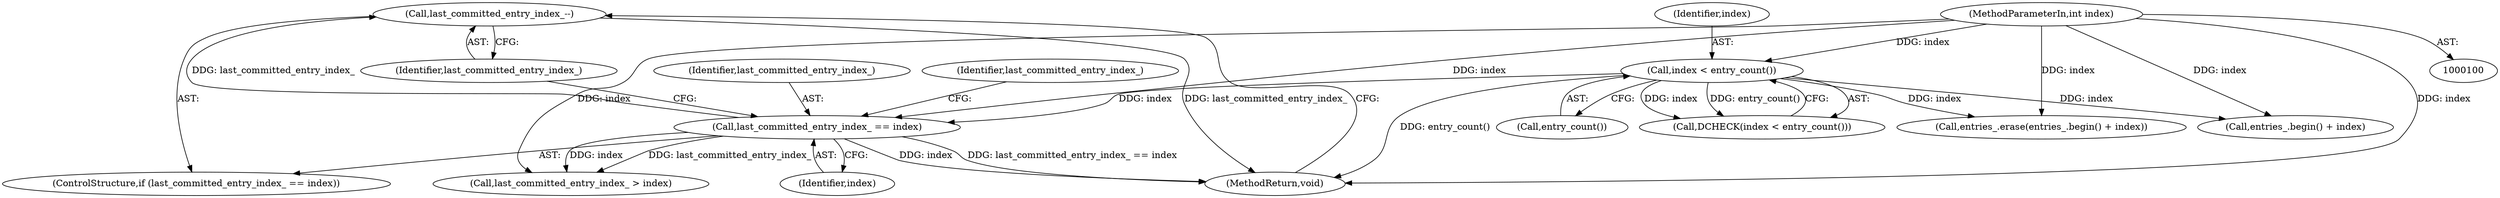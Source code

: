 digraph "1_Chrome_6a13a6c2fbae0b3269743e6a141fdfe0d9ec9793_8@del" {
"1000116" [label="(Call,last_committed_entry_index_--)"];
"1000113" [label="(Call,last_committed_entry_index_ == index)"];
"1000101" [label="(MethodParameterIn,int index)"];
"1000104" [label="(Call,index < entry_count())"];
"1000115" [label="(Identifier,index)"];
"1000120" [label="(Call,last_committed_entry_index_ > index)"];
"1000105" [label="(Identifier,index)"];
"1000125" [label="(MethodReturn,void)"];
"1000117" [label="(Identifier,last_committed_entry_index_)"];
"1000114" [label="(Identifier,last_committed_entry_index_)"];
"1000106" [label="(Call,entry_count())"];
"1000103" [label="(Call,DCHECK(index < entry_count()))"];
"1000104" [label="(Call,index < entry_count())"];
"1000108" [label="(Call,entries_.erase(entries_.begin() + index))"];
"1000113" [label="(Call,last_committed_entry_index_ == index)"];
"1000121" [label="(Identifier,last_committed_entry_index_)"];
"1000112" [label="(ControlStructure,if (last_committed_entry_index_ == index))"];
"1000109" [label="(Call,entries_.begin() + index)"];
"1000116" [label="(Call,last_committed_entry_index_--)"];
"1000101" [label="(MethodParameterIn,int index)"];
"1000116" -> "1000112"  [label="AST: "];
"1000116" -> "1000117"  [label="CFG: "];
"1000117" -> "1000116"  [label="AST: "];
"1000125" -> "1000116"  [label="CFG: "];
"1000116" -> "1000125"  [label="DDG: last_committed_entry_index_"];
"1000113" -> "1000116"  [label="DDG: last_committed_entry_index_"];
"1000113" -> "1000112"  [label="AST: "];
"1000113" -> "1000115"  [label="CFG: "];
"1000114" -> "1000113"  [label="AST: "];
"1000115" -> "1000113"  [label="AST: "];
"1000117" -> "1000113"  [label="CFG: "];
"1000121" -> "1000113"  [label="CFG: "];
"1000113" -> "1000125"  [label="DDG: index"];
"1000113" -> "1000125"  [label="DDG: last_committed_entry_index_ == index"];
"1000101" -> "1000113"  [label="DDG: index"];
"1000104" -> "1000113"  [label="DDG: index"];
"1000113" -> "1000120"  [label="DDG: last_committed_entry_index_"];
"1000113" -> "1000120"  [label="DDG: index"];
"1000101" -> "1000100"  [label="AST: "];
"1000101" -> "1000125"  [label="DDG: index"];
"1000101" -> "1000104"  [label="DDG: index"];
"1000101" -> "1000108"  [label="DDG: index"];
"1000101" -> "1000109"  [label="DDG: index"];
"1000101" -> "1000120"  [label="DDG: index"];
"1000104" -> "1000103"  [label="AST: "];
"1000104" -> "1000106"  [label="CFG: "];
"1000105" -> "1000104"  [label="AST: "];
"1000106" -> "1000104"  [label="AST: "];
"1000103" -> "1000104"  [label="CFG: "];
"1000104" -> "1000125"  [label="DDG: entry_count()"];
"1000104" -> "1000103"  [label="DDG: index"];
"1000104" -> "1000103"  [label="DDG: entry_count()"];
"1000104" -> "1000108"  [label="DDG: index"];
"1000104" -> "1000109"  [label="DDG: index"];
}
